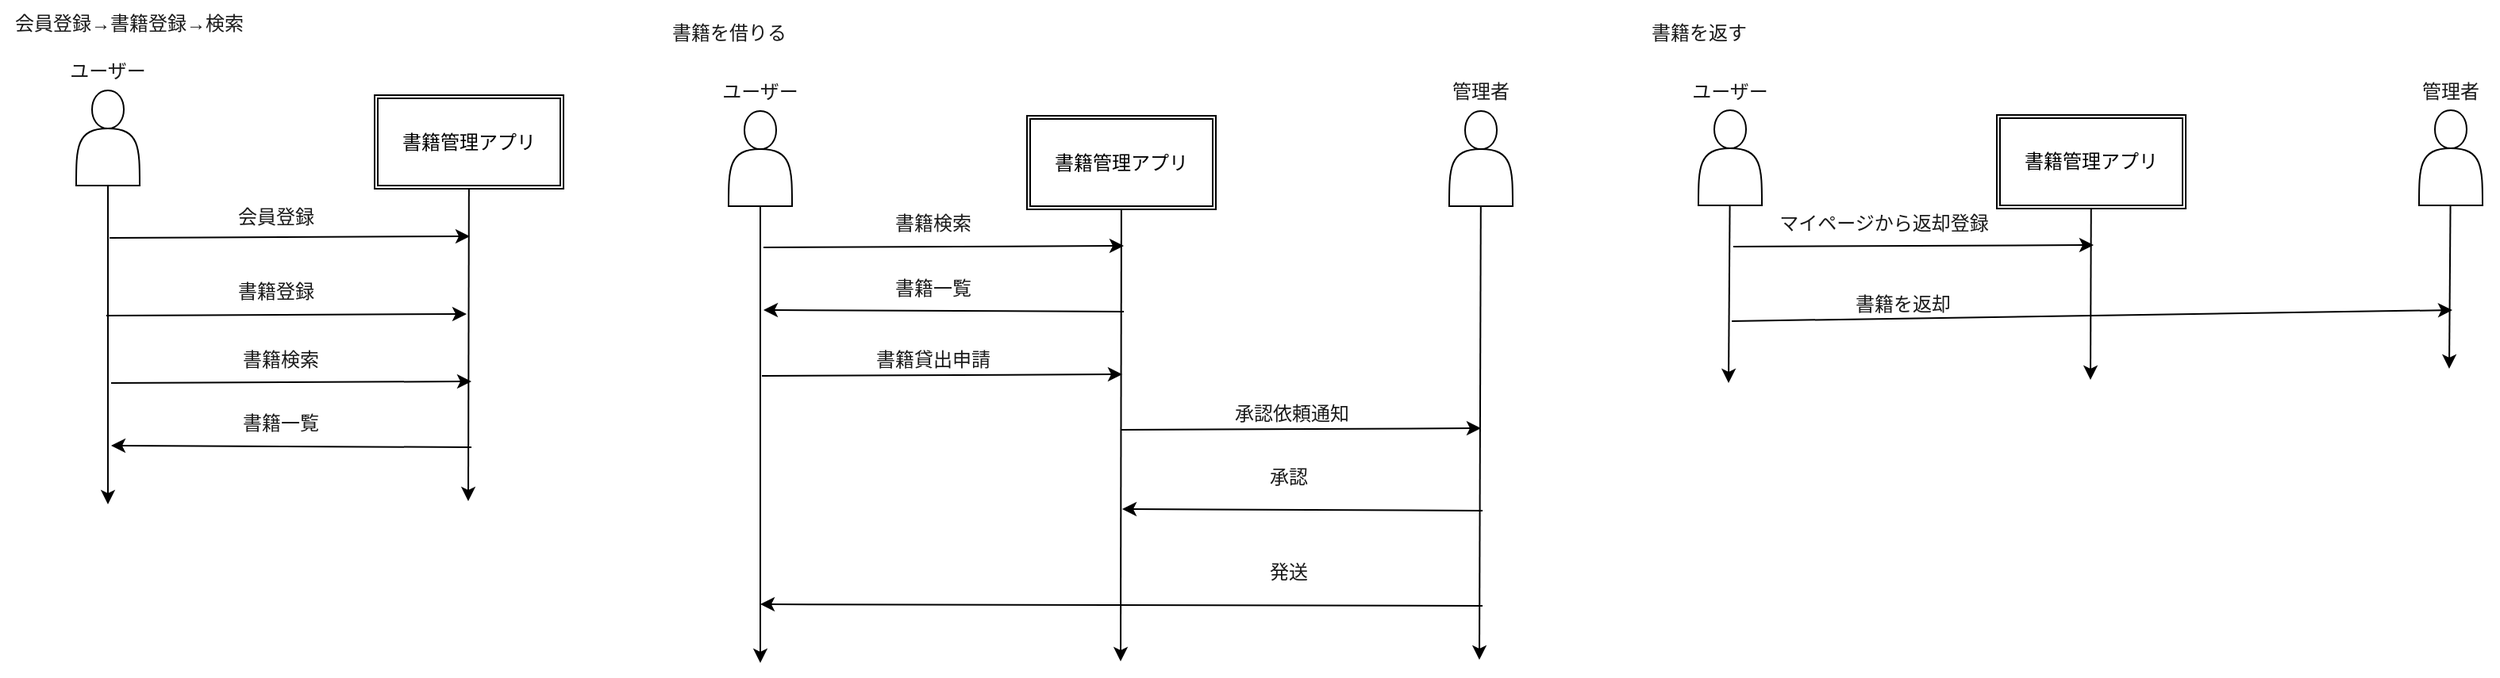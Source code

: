<mxfile>
    <diagram name="ユースケース" id="IHoT9h_2okmhWzx3kYjU">
        <mxGraphModel dx="2423" dy="1780" grid="0" gridSize="10" guides="1" tooltips="1" connect="1" arrows="1" fold="1" page="1" pageScale="1" pageWidth="1654" pageHeight="1169" math="0" shadow="0">
            <root>
                <mxCell id="0"/>
                <mxCell id="1" parent="0"/>
                <mxCell id="44" style="edgeStyle=none;html=1;" edge="1" parent="1" source="40">
                    <mxGeometry relative="1" as="geometry">
                        <mxPoint x="111" y="351" as="targetPoint"/>
                    </mxGeometry>
                </mxCell>
                <mxCell id="40" value="" style="shape=actor;whiteSpace=wrap;html=1;fillColor=#FFFFFF;" parent="1" vertex="1">
                    <mxGeometry x="91" y="90" width="40" height="60" as="geometry"/>
                </mxCell>
                <mxCell id="42" value="ユーザー" style="text;html=1;strokeColor=none;fillColor=none;align=center;verticalAlign=middle;whiteSpace=wrap;rounded=0;fontColor=#1A1A1A;" vertex="1" parent="1">
                    <mxGeometry x="81" y="63" width="60" height="30" as="geometry"/>
                </mxCell>
                <mxCell id="45" style="edgeStyle=none;html=1;" edge="1" parent="1" source="43">
                    <mxGeometry relative="1" as="geometry">
                        <mxPoint x="338" y="349" as="targetPoint"/>
                    </mxGeometry>
                </mxCell>
                <mxCell id="43" value="書籍管理アプリ" style="shape=ext;double=1;rounded=0;whiteSpace=wrap;html=1;" vertex="1" parent="1">
                    <mxGeometry x="279" y="93" width="119" height="59" as="geometry"/>
                </mxCell>
                <mxCell id="46" value="" style="endArrow=classic;html=1;" edge="1" parent="1">
                    <mxGeometry width="50" height="50" relative="1" as="geometry">
                        <mxPoint x="112" y="183" as="sourcePoint"/>
                        <mxPoint x="339" y="182" as="targetPoint"/>
                    </mxGeometry>
                </mxCell>
                <mxCell id="48" value="会員登録" style="text;html=1;strokeColor=none;fillColor=none;align=center;verticalAlign=middle;whiteSpace=wrap;rounded=0;fontColor=#1A1A1A;aspect=fixed;" vertex="1" parent="1">
                    <mxGeometry x="187" y="155" width="60" height="30" as="geometry"/>
                </mxCell>
                <mxCell id="49" value="" style="endArrow=classic;html=1;" edge="1" parent="1">
                    <mxGeometry width="50" height="50" relative="1" as="geometry">
                        <mxPoint x="110" y="232" as="sourcePoint"/>
                        <mxPoint x="337" y="231" as="targetPoint"/>
                    </mxGeometry>
                </mxCell>
                <mxCell id="50" value="書籍登録" style="text;html=1;strokeColor=none;fillColor=none;align=center;verticalAlign=middle;whiteSpace=wrap;rounded=0;fontColor=#1A1A1A;aspect=fixed;" vertex="1" parent="1">
                    <mxGeometry x="187" y="202" width="60" height="30" as="geometry"/>
                </mxCell>
                <mxCell id="51" value="" style="endArrow=classic;html=1;" edge="1" parent="1">
                    <mxGeometry width="50" height="50" relative="1" as="geometry">
                        <mxPoint x="113" y="274.5" as="sourcePoint"/>
                        <mxPoint x="340.0" y="273.5" as="targetPoint"/>
                    </mxGeometry>
                </mxCell>
                <mxCell id="52" value="書籍検索" style="text;html=1;strokeColor=none;fillColor=none;align=center;verticalAlign=middle;whiteSpace=wrap;rounded=0;fontColor=#1A1A1A;aspect=fixed;" vertex="1" parent="1">
                    <mxGeometry x="190" y="244.5" width="60" height="30" as="geometry"/>
                </mxCell>
                <mxCell id="53" value="書籍一覧" style="text;html=1;strokeColor=none;fillColor=none;align=center;verticalAlign=middle;whiteSpace=wrap;rounded=0;fontColor=#1A1A1A;aspect=fixed;" vertex="1" parent="1">
                    <mxGeometry x="190" y="285" width="60" height="30" as="geometry"/>
                </mxCell>
                <mxCell id="54" value="" style="endArrow=classic;html=1;" edge="1" parent="1">
                    <mxGeometry width="50" height="50" relative="1" as="geometry">
                        <mxPoint x="340" y="315" as="sourcePoint"/>
                        <mxPoint x="113.0" y="314" as="targetPoint"/>
                    </mxGeometry>
                </mxCell>
                <mxCell id="61" value="会員登録→書籍登録→検索" style="text;html=1;strokeColor=none;fillColor=none;align=center;verticalAlign=middle;whiteSpace=wrap;rounded=0;fontColor=#1A1A1A;fixedWidth=1;resizeWidth=1;" vertex="1" parent="1">
                    <mxGeometry x="43" y="33" width="163" height="30" as="geometry"/>
                </mxCell>
                <mxCell id="62" value="書籍を借りる" style="text;html=1;strokeColor=none;fillColor=none;align=center;verticalAlign=middle;whiteSpace=wrap;rounded=0;fontColor=#1A1A1A;fixedWidth=1;resizeWidth=1;" vertex="1" parent="1">
                    <mxGeometry x="421" y="39" width="163" height="30" as="geometry"/>
                </mxCell>
                <mxCell id="65" value="" style="shape=actor;whiteSpace=wrap;html=1;fillColor=#FFFFFF;" vertex="1" parent="1">
                    <mxGeometry x="502" y="103" width="40" height="60" as="geometry"/>
                </mxCell>
                <mxCell id="66" value="ユーザー" style="text;html=1;strokeColor=none;fillColor=none;align=center;verticalAlign=middle;whiteSpace=wrap;rounded=0;fontColor=#1A1A1A;" vertex="1" parent="1">
                    <mxGeometry x="492" y="76" width="60" height="30" as="geometry"/>
                </mxCell>
                <mxCell id="68" value="書籍管理アプリ" style="shape=ext;double=1;rounded=0;whiteSpace=wrap;html=1;" vertex="1" parent="1">
                    <mxGeometry x="690" y="106" width="119" height="59" as="geometry"/>
                </mxCell>
                <mxCell id="73" value="" style="endArrow=classic;html=1;" edge="1" parent="1">
                    <mxGeometry width="50" height="50" relative="1" as="geometry">
                        <mxPoint x="524" y="189" as="sourcePoint"/>
                        <mxPoint x="751" y="188" as="targetPoint"/>
                    </mxGeometry>
                </mxCell>
                <mxCell id="74" value="書籍検索" style="text;html=1;strokeColor=none;fillColor=none;align=center;verticalAlign=middle;whiteSpace=wrap;rounded=0;fontColor=#1A1A1A;aspect=fixed;" vertex="1" parent="1">
                    <mxGeometry x="601" y="159" width="60" height="30" as="geometry"/>
                </mxCell>
                <mxCell id="75" value="書籍一覧" style="text;html=1;strokeColor=none;fillColor=none;align=center;verticalAlign=middle;whiteSpace=wrap;rounded=0;fontColor=#1A1A1A;aspect=fixed;" vertex="1" parent="1">
                    <mxGeometry x="601" y="199.5" width="60" height="30" as="geometry"/>
                </mxCell>
                <mxCell id="76" value="" style="endArrow=classic;html=1;" edge="1" parent="1">
                    <mxGeometry width="50" height="50" relative="1" as="geometry">
                        <mxPoint x="751" y="229.5" as="sourcePoint"/>
                        <mxPoint x="524" y="228.5" as="targetPoint"/>
                    </mxGeometry>
                </mxCell>
                <mxCell id="77" value="" style="endArrow=classic;html=1;" edge="1" parent="1">
                    <mxGeometry width="50" height="50" relative="1" as="geometry">
                        <mxPoint x="523" y="270" as="sourcePoint"/>
                        <mxPoint x="750" y="269" as="targetPoint"/>
                    </mxGeometry>
                </mxCell>
                <mxCell id="78" value="書籍貸出申請" style="text;html=1;strokeColor=none;fillColor=none;align=center;verticalAlign=middle;whiteSpace=wrap;rounded=0;fontColor=#1A1A1A;aspect=fixed;" vertex="1" parent="1">
                    <mxGeometry x="593" y="240.5" width="76" height="38" as="geometry"/>
                </mxCell>
                <mxCell id="79" value="承認" style="text;html=1;strokeColor=none;fillColor=none;align=center;verticalAlign=middle;whiteSpace=wrap;rounded=0;fontColor=#1A1A1A;aspect=fixed;" vertex="1" parent="1">
                    <mxGeometry x="825" y="319" width="60" height="30" as="geometry"/>
                </mxCell>
                <mxCell id="80" value="" style="endArrow=classic;html=1;" edge="1" parent="1">
                    <mxGeometry width="50" height="50" relative="1" as="geometry">
                        <mxPoint x="977" y="355" as="sourcePoint"/>
                        <mxPoint x="750" y="354" as="targetPoint"/>
                    </mxGeometry>
                </mxCell>
                <mxCell id="81" value="" style="shape=actor;whiteSpace=wrap;html=1;fillColor=#FFFFFF;" vertex="1" parent="1">
                    <mxGeometry x="956" y="103" width="40" height="60" as="geometry"/>
                </mxCell>
                <mxCell id="82" value="管理者" style="text;html=1;strokeColor=none;fillColor=none;align=center;verticalAlign=middle;whiteSpace=wrap;rounded=0;fontColor=#1A1A1A;" vertex="1" parent="1">
                    <mxGeometry x="946" y="76" width="60" height="30" as="geometry"/>
                </mxCell>
                <mxCell id="64" style="edgeStyle=none;html=1;" edge="1" source="65" parent="1">
                    <mxGeometry relative="1" as="geometry">
                        <mxPoint x="522" y="451" as="targetPoint"/>
                    </mxGeometry>
                </mxCell>
                <mxCell id="67" style="edgeStyle=none;html=1;" edge="1" source="68" parent="1">
                    <mxGeometry relative="1" as="geometry">
                        <mxPoint x="749" y="450" as="targetPoint"/>
                    </mxGeometry>
                </mxCell>
                <mxCell id="83" style="edgeStyle=none;html=1;" edge="1" source="81" parent="1">
                    <mxGeometry relative="1" as="geometry">
                        <mxPoint x="975" y="449" as="targetPoint"/>
                    </mxGeometry>
                </mxCell>
                <mxCell id="87" value="承認依頼通知" style="text;html=1;strokeColor=none;fillColor=none;align=center;verticalAlign=middle;whiteSpace=wrap;rounded=0;fontColor=#1A1A1A;aspect=fixed;" vertex="1" parent="1">
                    <mxGeometry x="819" y="274.5" width="76" height="38" as="geometry"/>
                </mxCell>
                <mxCell id="88" value="" style="endArrow=classic;html=1;" edge="1" parent="1">
                    <mxGeometry width="50" height="50" relative="1" as="geometry">
                        <mxPoint x="749" y="304" as="sourcePoint"/>
                        <mxPoint x="976" y="303" as="targetPoint"/>
                    </mxGeometry>
                </mxCell>
                <mxCell id="89" value="" style="endArrow=classic;html=1;" edge="1" parent="1">
                    <mxGeometry width="50" height="50" relative="1" as="geometry">
                        <mxPoint x="977" y="415" as="sourcePoint"/>
                        <mxPoint x="522" y="414" as="targetPoint"/>
                    </mxGeometry>
                </mxCell>
                <mxCell id="90" value="発送" style="text;html=1;strokeColor=none;fillColor=none;align=center;verticalAlign=middle;whiteSpace=wrap;rounded=0;fontColor=#1A1A1A;aspect=fixed;" vertex="1" parent="1">
                    <mxGeometry x="825" y="379" width="60" height="30" as="geometry"/>
                </mxCell>
                <mxCell id="91" value="書籍を返す" style="text;html=1;strokeColor=none;fillColor=none;align=center;verticalAlign=middle;whiteSpace=wrap;rounded=0;fontColor=#1A1A1A;fixedWidth=1;resizeWidth=1;" vertex="1" parent="1">
                    <mxGeometry x="1032" y="38.5" width="163" height="30" as="geometry"/>
                </mxCell>
                <mxCell id="92" value="" style="shape=actor;whiteSpace=wrap;html=1;fillColor=#FFFFFF;" vertex="1" parent="1">
                    <mxGeometry x="1113" y="102.5" width="40" height="60" as="geometry"/>
                </mxCell>
                <mxCell id="93" value="ユーザー" style="text;html=1;strokeColor=none;fillColor=none;align=center;verticalAlign=middle;whiteSpace=wrap;rounded=0;fontColor=#1A1A1A;" vertex="1" parent="1">
                    <mxGeometry x="1103" y="75.5" width="60" height="30" as="geometry"/>
                </mxCell>
                <mxCell id="94" value="書籍管理アプリ" style="shape=ext;double=1;rounded=0;whiteSpace=wrap;html=1;" vertex="1" parent="1">
                    <mxGeometry x="1301" y="105.5" width="119" height="59" as="geometry"/>
                </mxCell>
                <mxCell id="95" value="" style="endArrow=classic;html=1;" edge="1" parent="1">
                    <mxGeometry width="50" height="50" relative="1" as="geometry">
                        <mxPoint x="1135.0" y="188.5" as="sourcePoint"/>
                        <mxPoint x="1362" y="187.5" as="targetPoint"/>
                    </mxGeometry>
                </mxCell>
                <mxCell id="96" value="マイページから返却登録" style="text;html=1;strokeColor=none;fillColor=none;align=center;verticalAlign=middle;whiteSpace=wrap;rounded=0;fontColor=#1A1A1A;" vertex="1" parent="1">
                    <mxGeometry x="1159" y="158.5" width="142" height="30" as="geometry"/>
                </mxCell>
                <mxCell id="99" value="" style="endArrow=classic;html=1;" edge="1" parent="1">
                    <mxGeometry width="50" height="50" relative="1" as="geometry">
                        <mxPoint x="1134.0" y="235.5" as="sourcePoint"/>
                        <mxPoint x="1588" y="228.5" as="targetPoint"/>
                    </mxGeometry>
                </mxCell>
                <mxCell id="100" value="書籍を返却" style="text;html=1;strokeColor=none;fillColor=none;align=center;verticalAlign=middle;whiteSpace=wrap;rounded=0;fontColor=#1A1A1A;aspect=fixed;" vertex="1" parent="1">
                    <mxGeometry x="1204" y="206" width="76" height="38" as="geometry"/>
                </mxCell>
                <mxCell id="103" value="" style="shape=actor;whiteSpace=wrap;html=1;fillColor=#FFFFFF;" vertex="1" parent="1">
                    <mxGeometry x="1567" y="102.5" width="40" height="60" as="geometry"/>
                </mxCell>
                <mxCell id="104" value="管理者" style="text;html=1;strokeColor=none;fillColor=none;align=center;verticalAlign=middle;whiteSpace=wrap;rounded=0;fontColor=#1A1A1A;" vertex="1" parent="1">
                    <mxGeometry x="1557" y="75.5" width="60" height="30" as="geometry"/>
                </mxCell>
                <mxCell id="105" style="edgeStyle=none;html=1;" edge="1" source="92" parent="1">
                    <mxGeometry relative="1" as="geometry">
                        <mxPoint x="1132" y="274.5" as="targetPoint"/>
                    </mxGeometry>
                </mxCell>
                <mxCell id="106" style="edgeStyle=none;html=1;" edge="1" source="94" parent="1">
                    <mxGeometry relative="1" as="geometry">
                        <mxPoint x="1360" y="272.5" as="targetPoint"/>
                    </mxGeometry>
                </mxCell>
                <mxCell id="107" style="edgeStyle=none;html=1;" edge="1" source="103" parent="1">
                    <mxGeometry relative="1" as="geometry">
                        <mxPoint x="1586" y="265.5" as="targetPoint"/>
                    </mxGeometry>
                </mxCell>
            </root>
        </mxGraphModel>
    </diagram>
</mxfile>
